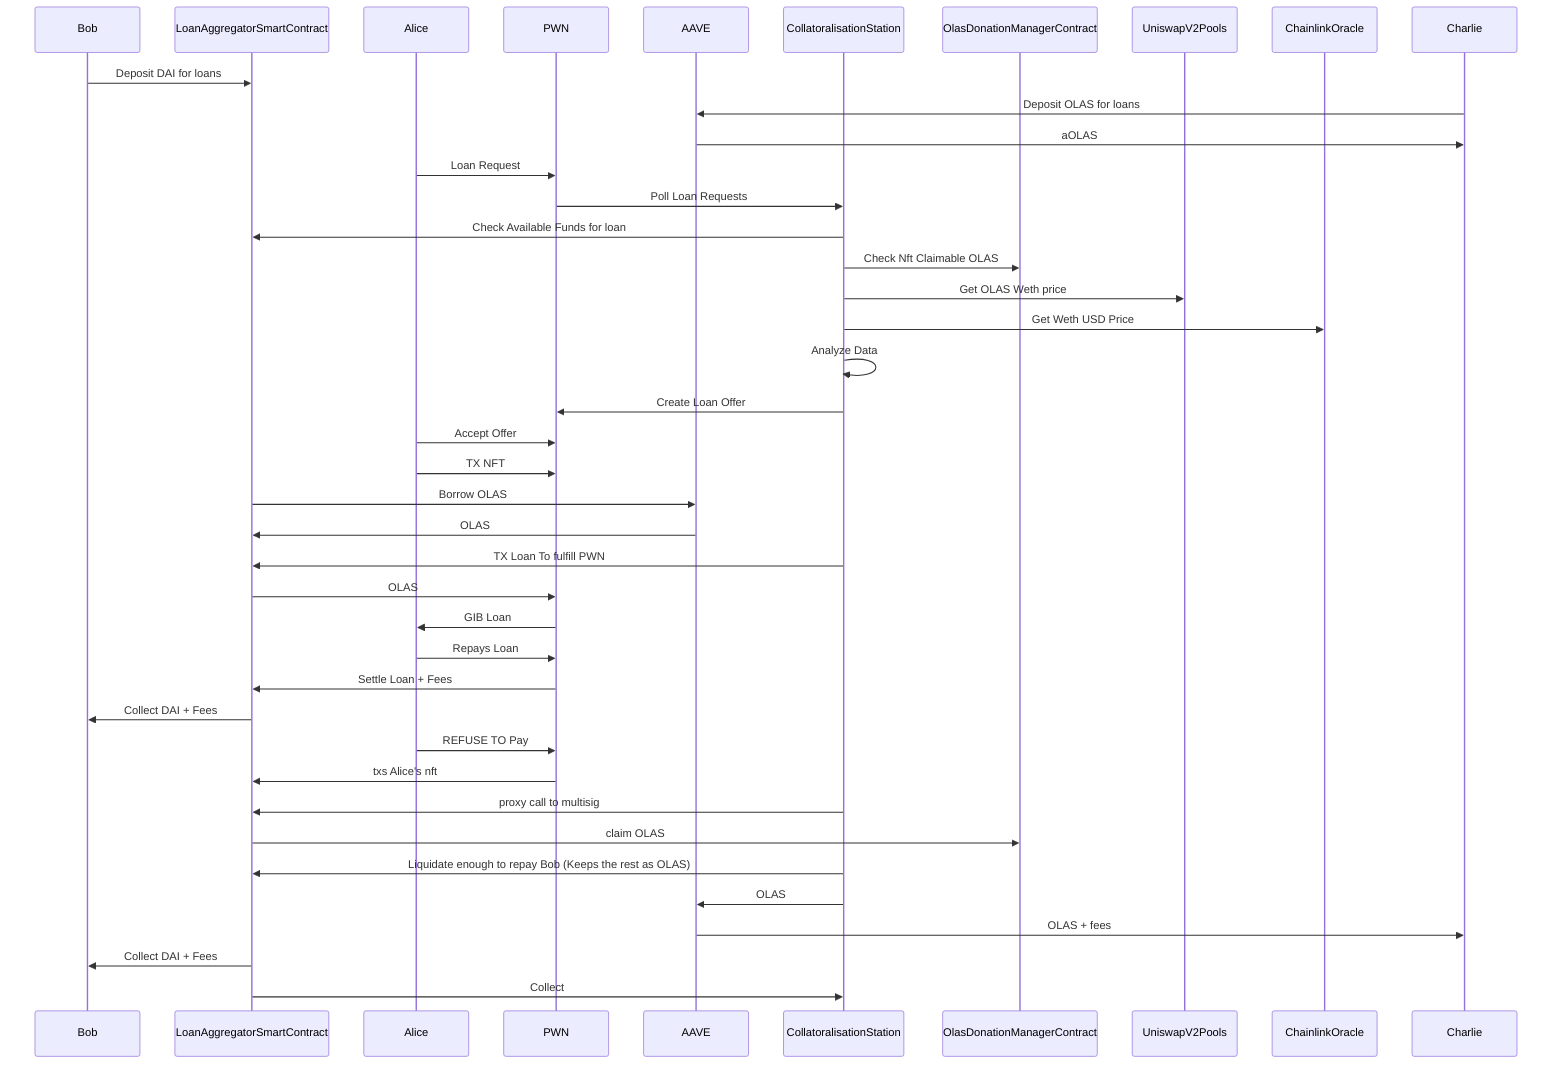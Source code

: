 sequenceDiagram
    participant Bob
    participant LoanAggregatorSmartContract
    participant Alice
    participant PWN
    participant AAVE
    participant CollatoralisationStation
    participant OlasDonationManagerContract
    participant UniswapV2Pools
    participant ChainlinkOracle

    Bob ->> LoanAggregatorSmartContract: Deposit DAI for loans
    Charlie ->> AAVE: Deposit OLAS for loans
    AAVE ->> Charlie: aOLAS
    Alice ->> PWN: Loan Request
    PWN ->> CollatoralisationStation: Poll Loan Requests
    CollatoralisationStation ->> LoanAggregatorSmartContract: Check Available Funds for loan
    CollatoralisationStation ->> OlasDonationManagerContract: Check Nft Claimable OLAS
    CollatoralisationStation ->> UniswapV2Pools: Get OLAS Weth price
    CollatoralisationStation ->> ChainlinkOracle: Get Weth USD Price
    CollatoralisationStation ->> CollatoralisationStation: Analyze Data
    CollatoralisationStation ->> PWN: Create Loan Offer
    Alice ->> PWN: Accept Offer
    Alice ->> PWN: TX NFT

    LoanAggregatorSmartContract ->> AAVE: Borrow OLAS
    AAVE ->> LoanAggregatorSmartContract: OLAS
    CollatoralisationStation ->> LoanAggregatorSmartContract: TX Loan To fulfill PWN
    LoanAggregatorSmartContract ->> PWN: OLAS
    PWN ->> Alice: GIB Loan
    Alice ->> PWN: Repays Loan
    PWN ->> LoanAggregatorSmartContract: Settle Loan + Fees
    LoanAggregatorSmartContract ->> Bob: Collect DAI + Fees
    Alice ->> PWN: REFUSE TO Pay
    PWN ->>LoanAggregatorSmartContract: txs Alice's nft
    CollatoralisationStation ->> LoanAggregatorSmartContract: proxy call to multisig
    LoanAggregatorSmartContract ->> OlasDonationManagerContract: claim OLAS
    CollatoralisationStation ->> LoanAggregatorSmartContract: Liquidate enough to repay Bob (Keeps the rest as OLAS)
    CollatoralisationStation ->> AAVE: OLAS
    AAVE ->> Charlie: OLAS + fees
    LoanAggregatorSmartContract ->> Bob: Collect DAI + Fees
    LoanAggregatorSmartContract ->> CollatoralisationStation: Collect